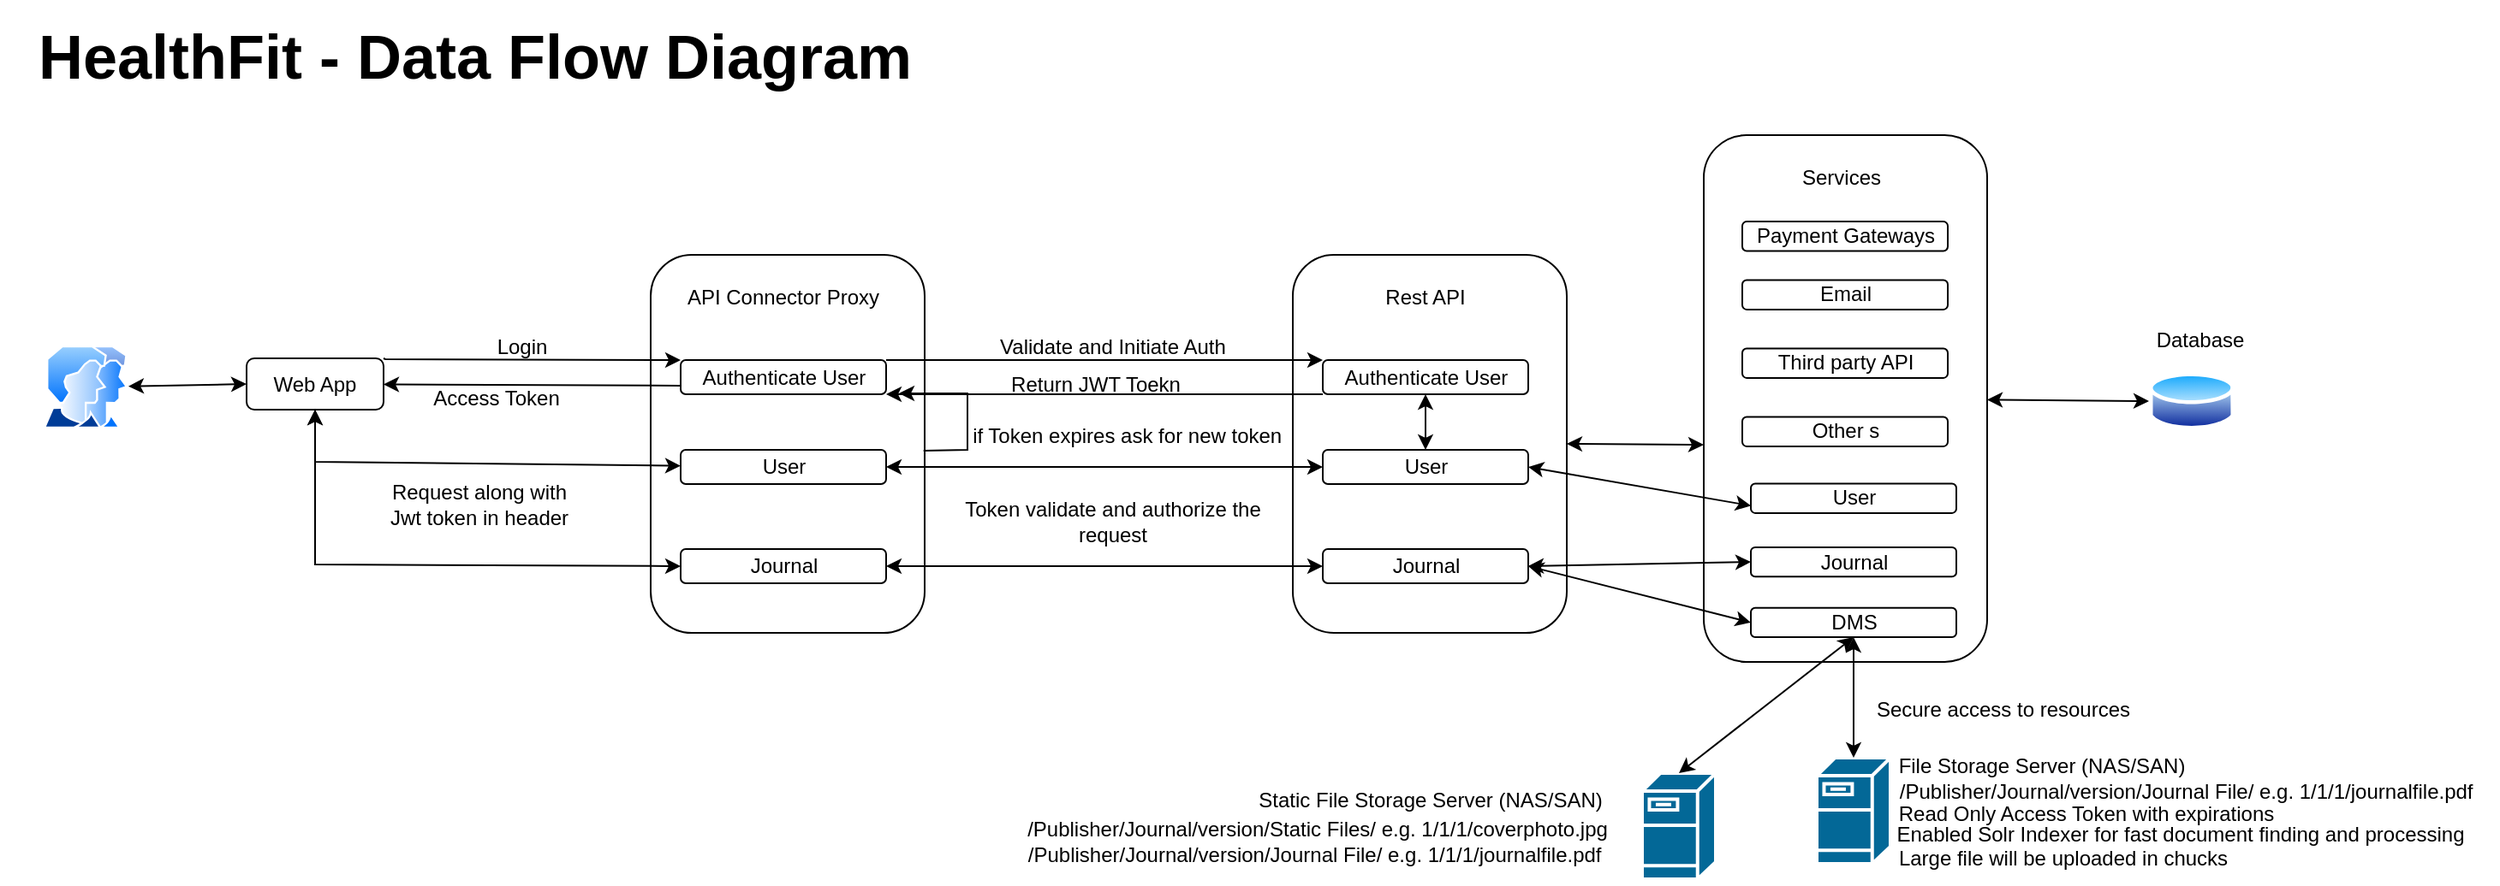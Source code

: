 <mxfile version="21.3.5" type="device">
  <diagram name="Page-1" id="NaIE0iuRqriaq7UGNfMM">
    <mxGraphModel dx="2524" dy="764" grid="1" gridSize="10" guides="1" tooltips="1" connect="1" arrows="1" fold="1" page="1" pageScale="1" pageWidth="850" pageHeight="1100" math="0" shadow="0">
      <root>
        <mxCell id="0" />
        <mxCell id="1" parent="0" />
        <mxCell id="u52zlS9aAu4xKUvh2S-K-1" value="" style="image;aspect=fixed;perimeter=ellipsePerimeter;html=1;align=center;shadow=0;dashed=0;spacingTop=3;image=img/lib/active_directory/database.svg;" parent="1" vertex="1">
          <mxGeometry x="1080" y="276" width="50" height="37" as="geometry" />
        </mxCell>
        <mxCell id="u52zlS9aAu4xKUvh2S-K-8" value="Web App" style="rounded=1;whiteSpace=wrap;html=1;" parent="1" vertex="1">
          <mxGeometry x="-31" y="269.5" width="80" height="30" as="geometry" />
        </mxCell>
        <mxCell id="u52zlS9aAu4xKUvh2S-K-30" value="Login" style="text;html=1;strokeColor=none;fillColor=none;align=center;verticalAlign=middle;whiteSpace=wrap;rounded=0;" parent="1" vertex="1">
          <mxGeometry x="100" y="248" width="60" height="30" as="geometry" />
        </mxCell>
        <mxCell id="u52zlS9aAu4xKUvh2S-K-31" value="Validate and Initiate Auth" style="text;html=1;strokeColor=none;fillColor=none;align=center;verticalAlign=middle;whiteSpace=wrap;rounded=0;" parent="1" vertex="1">
          <mxGeometry x="400" y="248" width="150" height="30" as="geometry" />
        </mxCell>
        <mxCell id="u52zlS9aAu4xKUvh2S-K-40" value="" style="group" parent="1" vertex="1" connectable="0">
          <mxGeometry x="205" y="209" width="160" height="221" as="geometry" />
        </mxCell>
        <mxCell id="u52zlS9aAu4xKUvh2S-K-9" value="" style="rounded=1;whiteSpace=wrap;html=1;" parent="u52zlS9aAu4xKUvh2S-K-40" vertex="1">
          <mxGeometry width="160" height="221" as="geometry" />
        </mxCell>
        <mxCell id="u52zlS9aAu4xKUvh2S-K-11" value="Authenticate User" style="rounded=1;whiteSpace=wrap;html=1;" parent="u52zlS9aAu4xKUvh2S-K-40" vertex="1">
          <mxGeometry x="17.5" y="61.5" width="120" height="20" as="geometry" />
        </mxCell>
        <mxCell id="u52zlS9aAu4xKUvh2S-K-12" value="User" style="rounded=1;whiteSpace=wrap;html=1;" parent="u52zlS9aAu4xKUvh2S-K-40" vertex="1">
          <mxGeometry x="17.5" y="114" width="120" height="20" as="geometry" />
        </mxCell>
        <mxCell id="u52zlS9aAu4xKUvh2S-K-13" value="Journal" style="rounded=1;whiteSpace=wrap;html=1;" parent="u52zlS9aAu4xKUvh2S-K-40" vertex="1">
          <mxGeometry x="17.5" y="172" width="120" height="20" as="geometry" />
        </mxCell>
        <mxCell id="u52zlS9aAu4xKUvh2S-K-14" value="API Connector Proxy" style="text;html=1;strokeColor=none;fillColor=none;align=center;verticalAlign=middle;whiteSpace=wrap;rounded=0;" parent="u52zlS9aAu4xKUvh2S-K-40" vertex="1">
          <mxGeometry x="10" y="10" width="135" height="30" as="geometry" />
        </mxCell>
        <mxCell id="u52zlS9aAu4xKUvh2S-K-32" value="Return JWT Toekn" style="text;html=1;strokeColor=none;fillColor=none;align=center;verticalAlign=middle;whiteSpace=wrap;rounded=0;" parent="1" vertex="1">
          <mxGeometry x="410" y="269.5" width="110" height="30" as="geometry" />
        </mxCell>
        <mxCell id="u52zlS9aAu4xKUvh2S-K-34" value="Access Token" style="text;html=1;strokeColor=none;fillColor=none;align=center;verticalAlign=middle;whiteSpace=wrap;rounded=0;" parent="1" vertex="1">
          <mxGeometry x="60" y="278" width="110" height="30" as="geometry" />
        </mxCell>
        <mxCell id="u52zlS9aAu4xKUvh2S-K-38" value="Request along with Jwt token in header" style="text;html=1;strokeColor=none;fillColor=none;align=center;verticalAlign=middle;whiteSpace=wrap;rounded=0;" parent="1" vertex="1">
          <mxGeometry x="50" y="340" width="110" height="30" as="geometry" />
        </mxCell>
        <mxCell id="u52zlS9aAu4xKUvh2S-K-41" value="" style="group" parent="1" vertex="1" connectable="0">
          <mxGeometry x="580" y="209" width="160" height="221" as="geometry" />
        </mxCell>
        <mxCell id="u52zlS9aAu4xKUvh2S-K-42" value="" style="rounded=1;whiteSpace=wrap;html=1;" parent="u52zlS9aAu4xKUvh2S-K-41" vertex="1">
          <mxGeometry width="160" height="221" as="geometry" />
        </mxCell>
        <mxCell id="u52zlS9aAu4xKUvh2S-K-43" value="Authenticate User" style="rounded=1;whiteSpace=wrap;html=1;" parent="u52zlS9aAu4xKUvh2S-K-41" vertex="1">
          <mxGeometry x="17.5" y="61.5" width="120" height="20" as="geometry" />
        </mxCell>
        <mxCell id="u52zlS9aAu4xKUvh2S-K-44" value="User" style="rounded=1;whiteSpace=wrap;html=1;" parent="u52zlS9aAu4xKUvh2S-K-41" vertex="1">
          <mxGeometry x="17.5" y="114" width="120" height="20" as="geometry" />
        </mxCell>
        <mxCell id="u52zlS9aAu4xKUvh2S-K-45" value="Journal" style="rounded=1;whiteSpace=wrap;html=1;" parent="u52zlS9aAu4xKUvh2S-K-41" vertex="1">
          <mxGeometry x="17.5" y="172" width="120" height="20" as="geometry" />
        </mxCell>
        <mxCell id="u52zlS9aAu4xKUvh2S-K-46" value="Rest API" style="text;html=1;strokeColor=none;fillColor=none;align=center;verticalAlign=middle;whiteSpace=wrap;rounded=0;" parent="u52zlS9aAu4xKUvh2S-K-41" vertex="1">
          <mxGeometry x="10" y="10" width="135" height="30" as="geometry" />
        </mxCell>
        <mxCell id="dlAiq_27PdR1iwF6Q4Ge-1" value="" style="endArrow=classic;startArrow=classic;html=1;rounded=0;entryX=0.5;entryY=0;entryDx=0;entryDy=0;exitX=0.5;exitY=1;exitDx=0;exitDy=0;" parent="u52zlS9aAu4xKUvh2S-K-41" source="u52zlS9aAu4xKUvh2S-K-43" target="u52zlS9aAu4xKUvh2S-K-44" edge="1">
          <mxGeometry width="50" height="50" relative="1" as="geometry">
            <mxPoint x="148" y="139" as="sourcePoint" />
            <mxPoint x="305" y="-22" as="targetPoint" />
          </mxGeometry>
        </mxCell>
        <mxCell id="u52zlS9aAu4xKUvh2S-K-50" value="" style="endArrow=classic;html=1;rounded=0;exitX=1;exitY=0;exitDx=0;exitDy=0;entryX=0;entryY=0;entryDx=0;entryDy=0;" parent="1" source="u52zlS9aAu4xKUvh2S-K-8" target="u52zlS9aAu4xKUvh2S-K-11" edge="1">
          <mxGeometry width="50" height="50" relative="1" as="geometry">
            <mxPoint x="370" y="260" as="sourcePoint" />
            <mxPoint x="420" y="210" as="targetPoint" />
            <Array as="points">
              <mxPoint x="50" y="270" />
            </Array>
          </mxGeometry>
        </mxCell>
        <mxCell id="u52zlS9aAu4xKUvh2S-K-51" value="" style="endArrow=classic;html=1;rounded=0;exitX=1;exitY=0;exitDx=0;exitDy=0;entryX=0;entryY=0;entryDx=0;entryDy=0;" parent="1" source="u52zlS9aAu4xKUvh2S-K-11" target="u52zlS9aAu4xKUvh2S-K-43" edge="1">
          <mxGeometry width="50" height="50" relative="1" as="geometry">
            <mxPoint x="370" y="278" as="sourcePoint" />
            <mxPoint x="544" y="279" as="targetPoint" />
            <Array as="points" />
          </mxGeometry>
        </mxCell>
        <mxCell id="u52zlS9aAu4xKUvh2S-K-52" value="" style="endArrow=classic;html=1;rounded=0;exitX=0;exitY=1;exitDx=0;exitDy=0;entryX=1;entryY=1;entryDx=0;entryDy=0;" parent="1" source="u52zlS9aAu4xKUvh2S-K-43" target="u52zlS9aAu4xKUvh2S-K-11" edge="1">
          <mxGeometry width="50" height="50" relative="1" as="geometry">
            <mxPoint x="50" y="390" as="sourcePoint" />
            <mxPoint x="100" y="340" as="targetPoint" />
          </mxGeometry>
        </mxCell>
        <mxCell id="u52zlS9aAu4xKUvh2S-K-53" value="" style="endArrow=classic;html=1;rounded=0;exitX=0;exitY=0.75;exitDx=0;exitDy=0;" parent="1" source="u52zlS9aAu4xKUvh2S-K-11" target="u52zlS9aAu4xKUvh2S-K-8" edge="1">
          <mxGeometry width="50" height="50" relative="1" as="geometry">
            <mxPoint x="360" y="300" as="sourcePoint" />
            <mxPoint x="50" y="286" as="targetPoint" />
          </mxGeometry>
        </mxCell>
        <mxCell id="u52zlS9aAu4xKUvh2S-K-56" value="" style="endArrow=classic;startArrow=classic;html=1;rounded=0;exitX=0.5;exitY=1;exitDx=0;exitDy=0;" parent="1" source="u52zlS9aAu4xKUvh2S-K-8" target="u52zlS9aAu4xKUvh2S-K-12" edge="1">
          <mxGeometry width="50" height="50" relative="1" as="geometry">
            <mxPoint x="60" y="410" as="sourcePoint" />
            <mxPoint x="110" y="360" as="targetPoint" />
            <Array as="points">
              <mxPoint x="9" y="330" />
            </Array>
          </mxGeometry>
        </mxCell>
        <mxCell id="u52zlS9aAu4xKUvh2S-K-57" value="" style="endArrow=classic;startArrow=classic;html=1;rounded=0;exitX=0.5;exitY=1;exitDx=0;exitDy=0;entryX=0;entryY=0.5;entryDx=0;entryDy=0;" parent="1" source="u52zlS9aAu4xKUvh2S-K-8" target="u52zlS9aAu4xKUvh2S-K-13" edge="1">
          <mxGeometry width="50" height="50" relative="1" as="geometry">
            <mxPoint x="20" y="420" as="sourcePoint" />
            <mxPoint x="70" y="370" as="targetPoint" />
            <Array as="points">
              <mxPoint x="9" y="390" />
            </Array>
          </mxGeometry>
        </mxCell>
        <mxCell id="u52zlS9aAu4xKUvh2S-K-58" value="" style="endArrow=classic;startArrow=classic;html=1;rounded=0;exitX=1;exitY=0.5;exitDx=0;exitDy=0;" parent="1" source="u52zlS9aAu4xKUvh2S-K-12" target="u52zlS9aAu4xKUvh2S-K-44" edge="1">
          <mxGeometry width="50" height="50" relative="1" as="geometry">
            <mxPoint x="450" y="400" as="sourcePoint" />
            <mxPoint x="500" y="350" as="targetPoint" />
          </mxGeometry>
        </mxCell>
        <mxCell id="u52zlS9aAu4xKUvh2S-K-59" value="" style="endArrow=classic;startArrow=classic;html=1;rounded=0;exitX=1;exitY=0.5;exitDx=0;exitDy=0;" parent="1" source="u52zlS9aAu4xKUvh2S-K-13" target="u52zlS9aAu4xKUvh2S-K-45" edge="1">
          <mxGeometry width="50" height="50" relative="1" as="geometry">
            <mxPoint x="353" y="390" as="sourcePoint" />
            <mxPoint x="608" y="390" as="targetPoint" />
          </mxGeometry>
        </mxCell>
        <mxCell id="u52zlS9aAu4xKUvh2S-K-60" value="Token validate and authorize the request" style="text;html=1;strokeColor=none;fillColor=none;align=center;verticalAlign=middle;whiteSpace=wrap;rounded=0;" parent="1" vertex="1">
          <mxGeometry x="380" y="350" width="190" height="30" as="geometry" />
        </mxCell>
        <mxCell id="u52zlS9aAu4xKUvh2S-K-61" value="" style="endArrow=classic;html=1;rounded=0;exitX=0.996;exitY=0.518;exitDx=0;exitDy=0;exitPerimeter=0;" parent="1" source="u52zlS9aAu4xKUvh2S-K-9" edge="1">
          <mxGeometry width="50" height="50" relative="1" as="geometry">
            <mxPoint x="420" y="360" as="sourcePoint" />
            <mxPoint x="350" y="290" as="targetPoint" />
            <Array as="points">
              <mxPoint x="390" y="323" />
              <mxPoint x="390" y="290" />
            </Array>
          </mxGeometry>
        </mxCell>
        <mxCell id="u52zlS9aAu4xKUvh2S-K-63" value="if Token expires ask for new token&amp;nbsp;" style="text;html=1;strokeColor=none;fillColor=none;align=center;verticalAlign=middle;whiteSpace=wrap;rounded=0;" parent="1" vertex="1">
          <mxGeometry x="390" y="299.5" width="190" height="30" as="geometry" />
        </mxCell>
        <mxCell id="u52zlS9aAu4xKUvh2S-K-75" value="Database" style="text;html=1;strokeColor=none;fillColor=none;align=center;verticalAlign=middle;whiteSpace=wrap;rounded=0;" parent="1" vertex="1">
          <mxGeometry x="1080" y="243.5" width="60" height="30" as="geometry" />
        </mxCell>
        <mxCell id="u52zlS9aAu4xKUvh2S-K-81" value="Static File Storage Server (NAS/SAN)" style="text;html=1;align=center;verticalAlign=middle;resizable=0;points=[];autosize=1;strokeColor=#;fillColor=none;" parent="1" vertex="1">
          <mxGeometry x="550" y="513" width="220" height="30" as="geometry" />
        </mxCell>
        <mxCell id="u52zlS9aAu4xKUvh2S-K-82" value="/Publisher/Journal/version/Static Files/ e.g. 1/1/1/coverphoto.jpg&lt;br&gt;/Publisher/Journal/version/Journal File/ e.g. 1/1/1/journalfile.pdf&amp;nbsp;" style="text;html=1;align=center;verticalAlign=middle;resizable=0;points=[];autosize=1;strokeColor=#;fillColor=none;" parent="1" vertex="1">
          <mxGeometry x="414" y="532" width="360" height="40" as="geometry" />
        </mxCell>
        <mxCell id="u52zlS9aAu4xKUvh2S-K-84" value="" style="shape=mxgraph.cisco.servers.fileserver;html=1;pointerEvents=1;dashed=0;fillColor=#036897;strokeColor=#ffffff;strokeWidth=2;verticalLabelPosition=bottom;verticalAlign=top;align=center;outlineConnect=0;" parent="1" vertex="1">
          <mxGeometry x="784" y="512" width="43" height="62" as="geometry" />
        </mxCell>
        <mxCell id="u52zlS9aAu4xKUvh2S-K-87" value="" style="endArrow=classic;startArrow=classic;html=1;rounded=0;entryX=0;entryY=0.5;entryDx=0;entryDy=0;" parent="1" source="u52zlS9aAu4xKUvh2S-K-88" target="u52zlS9aAu4xKUvh2S-K-8" edge="1">
          <mxGeometry width="50" height="50" relative="1" as="geometry">
            <mxPoint x="-101.5" y="287.5" as="sourcePoint" />
            <mxPoint x="-30" y="360" as="targetPoint" />
          </mxGeometry>
        </mxCell>
        <mxCell id="u52zlS9aAu4xKUvh2S-K-88" value="" style="image;aspect=fixed;perimeter=ellipsePerimeter;html=1;align=center;shadow=0;dashed=0;spacingTop=3;image=img/lib/active_directory/user_accounts.svg;" parent="1" vertex="1">
          <mxGeometry x="-150" y="262" width="50" height="48.5" as="geometry" />
        </mxCell>
        <mxCell id="u52zlS9aAu4xKUvh2S-K-89" value="Secure access to resources" style="text;html=1;strokeColor=none;fillColor=none;align=center;verticalAlign=middle;whiteSpace=wrap;rounded=0;" parent="1" vertex="1">
          <mxGeometry x="860" y="460" width="270" height="30" as="geometry" />
        </mxCell>
        <mxCell id="u52zlS9aAu4xKUvh2S-K-90" value="&lt;font style=&quot;font-size: 36px;&quot;&gt;HealthFit - Data Flow Diagram&lt;/font&gt;" style="text;html=1;strokeColor=none;fillColor=none;align=center;verticalAlign=middle;whiteSpace=wrap;rounded=0;fontStyle=1" parent="1" vertex="1">
          <mxGeometry x="-174.87" y="60" width="554.87" height="65" as="geometry" />
        </mxCell>
        <mxCell id="Yp2OCDicag0yn8rFJF22-16" value="/Publisher/Journal/version/Journal File/ e.g. 1/1/1/journalfile.pdf&amp;nbsp;" style="text;html=1;align=center;verticalAlign=middle;resizable=0;points=[];autosize=1;strokeColor=#;fillColor=none;" parent="1" vertex="1">
          <mxGeometry x="923" y="508" width="360" height="30" as="geometry" />
        </mxCell>
        <mxCell id="Yp2OCDicag0yn8rFJF22-17" value="Read Only Access Token with expirations" style="text;html=1;align=center;verticalAlign=middle;resizable=0;points=[];autosize=1;strokeColor=#;fillColor=none;" parent="1" vertex="1">
          <mxGeometry x="923" y="521" width="240" height="30" as="geometry" />
        </mxCell>
        <mxCell id="Yp2OCDicag0yn8rFJF22-18" value="Enabled Solr Indexer for fast document finding and processing" style="text;html=1;align=center;verticalAlign=middle;resizable=0;points=[];autosize=1;strokeColor=#;fillColor=none;" parent="1" vertex="1">
          <mxGeometry x="917.5" y="533" width="360" height="30" as="geometry" />
        </mxCell>
        <mxCell id="Yp2OCDicag0yn8rFJF22-19" value="" style="shape=mxgraph.cisco.servers.fileserver;html=1;pointerEvents=1;dashed=0;fillColor=#036897;strokeColor=#ffffff;strokeWidth=2;verticalLabelPosition=bottom;verticalAlign=top;align=center;outlineConnect=0;" parent="1" vertex="1">
          <mxGeometry x="886" y="503" width="43" height="62" as="geometry" />
        </mxCell>
        <mxCell id="Yp2OCDicag0yn8rFJF22-30" value="" style="group" parent="1" vertex="1" connectable="0">
          <mxGeometry x="820" y="139.05" width="165.5" height="307.9" as="geometry" />
        </mxCell>
        <mxCell id="u52zlS9aAu4xKUvh2S-K-65" value="" style="rounded=1;whiteSpace=wrap;html=1;" parent="Yp2OCDicag0yn8rFJF22-30" vertex="1">
          <mxGeometry width="165.5" height="307.9" as="geometry" />
        </mxCell>
        <mxCell id="Yp2OCDicag0yn8rFJF22-21" value="Services" style="text;html=1;strokeColor=none;fillColor=none;align=center;verticalAlign=middle;whiteSpace=wrap;rounded=0;" parent="Yp2OCDicag0yn8rFJF22-30" vertex="1">
          <mxGeometry x="12.5" y="11.707" width="135" height="25.792" as="geometry" />
        </mxCell>
        <mxCell id="Yp2OCDicag0yn8rFJF22-22" value="Payment Gateways" style="rounded=1;whiteSpace=wrap;html=1;" parent="Yp2OCDicag0yn8rFJF22-30" vertex="1">
          <mxGeometry x="22.5" y="50.498" width="120" height="17.195" as="geometry" />
        </mxCell>
        <mxCell id="Yp2OCDicag0yn8rFJF22-23" value="Email" style="rounded=1;whiteSpace=wrap;html=1;" parent="Yp2OCDicag0yn8rFJF22-30" vertex="1">
          <mxGeometry x="22.5" y="84.712" width="120" height="17.195" as="geometry" />
        </mxCell>
        <mxCell id="Yp2OCDicag0yn8rFJF22-24" value="Third party API" style="rounded=1;whiteSpace=wrap;html=1;" parent="Yp2OCDicag0yn8rFJF22-30" vertex="1">
          <mxGeometry x="22.5" y="124.712" width="120" height="17.195" as="geometry" />
        </mxCell>
        <mxCell id="Yp2OCDicag0yn8rFJF22-25" value="Other s" style="rounded=1;whiteSpace=wrap;html=1;" parent="Yp2OCDicag0yn8rFJF22-30" vertex="1">
          <mxGeometry x="22.5" y="164.712" width="120" height="17.195" as="geometry" />
        </mxCell>
        <mxCell id="Yp2OCDicag0yn8rFJF22-26" value="User" style="rounded=1;whiteSpace=wrap;html=1;" parent="Yp2OCDicag0yn8rFJF22-30" vertex="1">
          <mxGeometry x="27.5" y="203.708" width="120" height="17.195" as="geometry" />
        </mxCell>
        <mxCell id="Yp2OCDicag0yn8rFJF22-28" value="Journal" style="rounded=1;whiteSpace=wrap;html=1;" parent="Yp2OCDicag0yn8rFJF22-30" vertex="1">
          <mxGeometry x="27.5" y="240.902" width="120" height="17.195" as="geometry" />
        </mxCell>
        <mxCell id="Yp2OCDicag0yn8rFJF22-29" value="DMS" style="rounded=1;whiteSpace=wrap;html=1;" parent="Yp2OCDicag0yn8rFJF22-30" vertex="1">
          <mxGeometry x="27.5" y="276.302" width="120" height="17.195" as="geometry" />
        </mxCell>
        <mxCell id="Yp2OCDicag0yn8rFJF22-31" value="" style="endArrow=classic;startArrow=classic;html=1;rounded=0;exitX=1;exitY=0.5;exitDx=0;exitDy=0;entryX=0;entryY=0.5;entryDx=0;entryDy=0;" parent="1" source="u52zlS9aAu4xKUvh2S-K-45" target="Yp2OCDicag0yn8rFJF22-28" edge="1">
          <mxGeometry width="50" height="50" relative="1" as="geometry">
            <mxPoint x="754" y="491" as="sourcePoint" />
            <mxPoint x="1009" y="491" as="targetPoint" />
          </mxGeometry>
        </mxCell>
        <mxCell id="Yp2OCDicag0yn8rFJF22-32" value="" style="endArrow=classic;startArrow=classic;html=1;rounded=0;exitX=1;exitY=0.5;exitDx=0;exitDy=0;entryX=0;entryY=0.5;entryDx=0;entryDy=0;" parent="1" source="u52zlS9aAu4xKUvh2S-K-45" target="Yp2OCDicag0yn8rFJF22-29" edge="1">
          <mxGeometry width="50" height="50" relative="1" as="geometry">
            <mxPoint x="775.25" y="491" as="sourcePoint" />
            <mxPoint x="1030.25" y="491" as="targetPoint" />
          </mxGeometry>
        </mxCell>
        <mxCell id="Yp2OCDicag0yn8rFJF22-33" value="" style="endArrow=classic;startArrow=classic;html=1;rounded=0;exitX=1;exitY=0.5;exitDx=0;exitDy=0;entryX=0;entryY=0.75;entryDx=0;entryDy=0;" parent="1" source="u52zlS9aAu4xKUvh2S-K-44" target="Yp2OCDicag0yn8rFJF22-26" edge="1">
          <mxGeometry width="50" height="50" relative="1" as="geometry">
            <mxPoint x="790" y="470" as="sourcePoint" />
            <mxPoint x="1045" y="470" as="targetPoint" />
          </mxGeometry>
        </mxCell>
        <mxCell id="Yp2OCDicag0yn8rFJF22-34" value="" style="endArrow=classic;startArrow=classic;html=1;rounded=0;exitX=0.5;exitY=0;exitDx=0;exitDy=0;entryX=0.5;entryY=1;entryDx=0;entryDy=0;exitPerimeter=0;" parent="1" source="u52zlS9aAu4xKUvh2S-K-84" target="Yp2OCDicag0yn8rFJF22-29" edge="1">
          <mxGeometry width="50" height="50" relative="1" as="geometry">
            <mxPoint x="450" y="470" as="sourcePoint" />
            <mxPoint x="705" y="470" as="targetPoint" />
          </mxGeometry>
        </mxCell>
        <mxCell id="Yp2OCDicag0yn8rFJF22-35" value="" style="endArrow=classic;startArrow=classic;html=1;rounded=0;exitX=0.5;exitY=0;exitDx=0;exitDy=0;entryX=0.5;entryY=1;entryDx=0;entryDy=0;exitPerimeter=0;" parent="1" source="Yp2OCDicag0yn8rFJF22-19" target="Yp2OCDicag0yn8rFJF22-29" edge="1">
          <mxGeometry width="50" height="50" relative="1" as="geometry">
            <mxPoint x="495" y="470" as="sourcePoint" />
            <mxPoint x="750" y="470" as="targetPoint" />
          </mxGeometry>
        </mxCell>
        <mxCell id="Yp2OCDicag0yn8rFJF22-36" value="" style="endArrow=classic;startArrow=classic;html=1;rounded=0;entryX=0;entryY=0.5;entryDx=0;entryDy=0;" parent="1" source="u52zlS9aAu4xKUvh2S-K-65" target="u52zlS9aAu4xKUvh2S-K-1" edge="1">
          <mxGeometry width="50" height="50" relative="1" as="geometry">
            <mxPoint x="1140" y="380" as="sourcePoint" />
            <mxPoint x="1395" y="380" as="targetPoint" />
          </mxGeometry>
        </mxCell>
        <mxCell id="Yp2OCDicag0yn8rFJF22-37" value="" style="endArrow=classic;startArrow=classic;html=1;rounded=0;exitX=1;exitY=0.5;exitDx=0;exitDy=0;" parent="1" source="u52zlS9aAu4xKUvh2S-K-42" edge="1">
          <mxGeometry width="50" height="50" relative="1" as="geometry">
            <mxPoint x="728" y="343" as="sourcePoint" />
            <mxPoint x="820" y="320" as="targetPoint" />
          </mxGeometry>
        </mxCell>
        <mxCell id="NQ9XTS_c7ATgbZWrcm6B-1" value="Large file will be uploaded in chucks" style="text;html=1;strokeColor=none;fillColor=none;align=center;verticalAlign=middle;whiteSpace=wrap;rounded=0;" vertex="1" parent="1">
          <mxGeometry x="918" y="547" width="224" height="30" as="geometry" />
        </mxCell>
        <mxCell id="NQ9XTS_c7ATgbZWrcm6B-2" value="File Storage Server (NAS/SAN)" style="text;html=1;align=center;verticalAlign=middle;resizable=0;points=[];autosize=1;strokeColor=#;fillColor=none;" vertex="1" parent="1">
          <mxGeometry x="922" y="493" width="190" height="30" as="geometry" />
        </mxCell>
      </root>
    </mxGraphModel>
  </diagram>
</mxfile>
